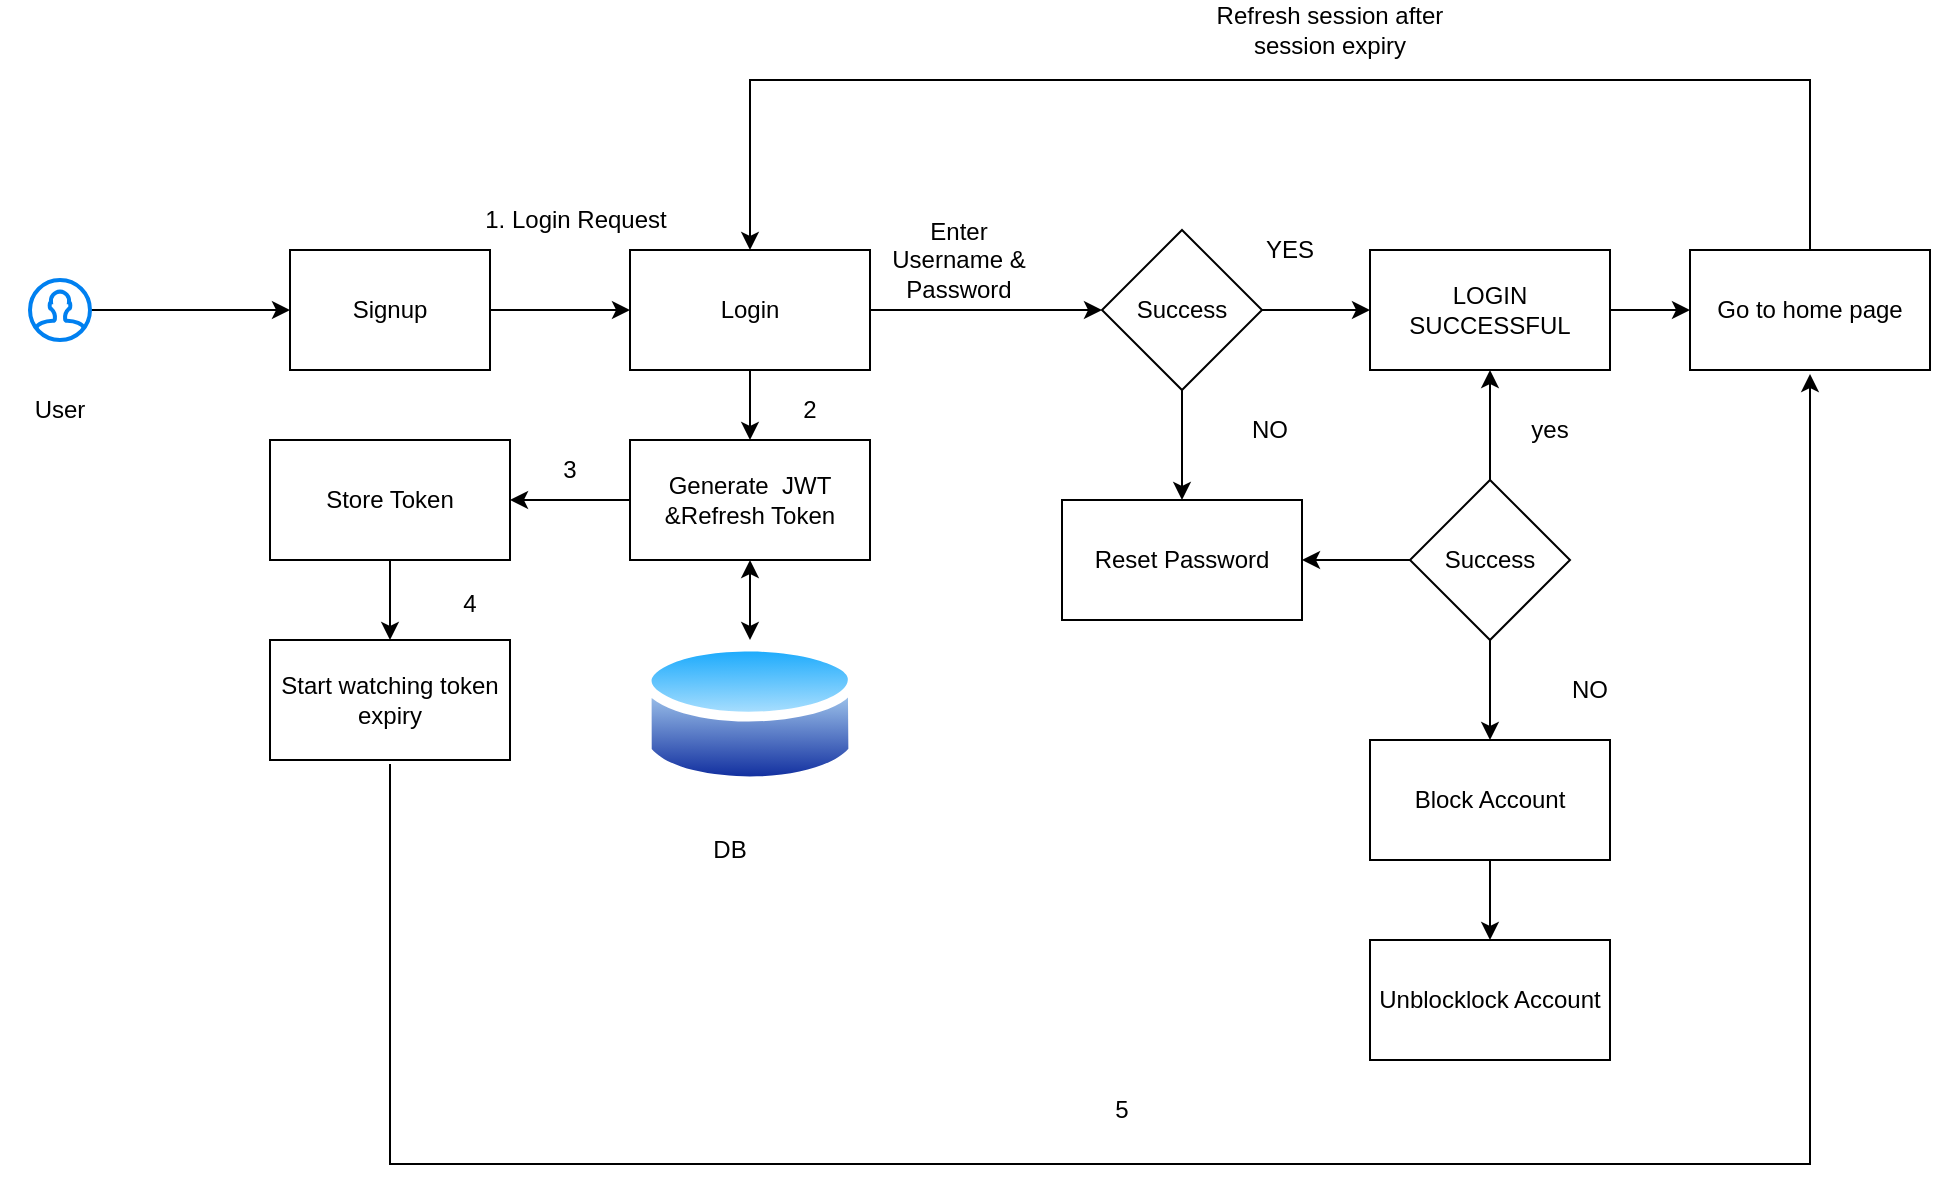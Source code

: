 <mxfile version="21.1.7" type="device">
  <diagram name="Page-1" id="NDYONwDMIxpKDh5oLDkM">
    <mxGraphModel dx="1434" dy="1224" grid="1" gridSize="10" guides="1" tooltips="1" connect="1" arrows="1" fold="1" page="1" pageScale="1" pageWidth="1018" pageHeight="497" math="0" shadow="0">
      <root>
        <mxCell id="0" />
        <mxCell id="1" parent="0" />
        <mxCell id="GUlrakmr7HsHgwpT0BMV-1" value="" style="edgeStyle=orthogonalEdgeStyle;rounded=0;orthogonalLoop=1;jettySize=auto;html=1;" edge="1" parent="1" source="GUlrakmr7HsHgwpT0BMV-2" target="GUlrakmr7HsHgwpT0BMV-7">
          <mxGeometry relative="1" as="geometry" />
        </mxCell>
        <mxCell id="GUlrakmr7HsHgwpT0BMV-2" value="Signup" style="rounded=0;whiteSpace=wrap;html=1;" vertex="1" parent="1">
          <mxGeometry x="180" y="25" width="100" height="60" as="geometry" />
        </mxCell>
        <mxCell id="GUlrakmr7HsHgwpT0BMV-3" value="" style="edgeStyle=orthogonalEdgeStyle;rounded=0;orthogonalLoop=1;jettySize=auto;html=1;" edge="1" parent="1" source="GUlrakmr7HsHgwpT0BMV-4" target="GUlrakmr7HsHgwpT0BMV-2">
          <mxGeometry relative="1" as="geometry" />
        </mxCell>
        <mxCell id="GUlrakmr7HsHgwpT0BMV-4" value="" style="html=1;verticalLabelPosition=bottom;align=center;labelBackgroundColor=#ffffff;verticalAlign=top;strokeWidth=2;strokeColor=#0080F0;shadow=0;dashed=0;shape=mxgraph.ios7.icons.user;" vertex="1" parent="1">
          <mxGeometry x="50" y="40" width="30" height="30" as="geometry" />
        </mxCell>
        <mxCell id="GUlrakmr7HsHgwpT0BMV-5" value="User" style="text;html=1;strokeColor=none;fillColor=none;align=center;verticalAlign=middle;whiteSpace=wrap;rounded=0;" vertex="1" parent="1">
          <mxGeometry x="35" y="90" width="60" height="30" as="geometry" />
        </mxCell>
        <mxCell id="GUlrakmr7HsHgwpT0BMV-6" value="" style="edgeStyle=orthogonalEdgeStyle;rounded=0;orthogonalLoop=1;jettySize=auto;html=1;" edge="1" parent="1" source="GUlrakmr7HsHgwpT0BMV-7" target="GUlrakmr7HsHgwpT0BMV-10">
          <mxGeometry relative="1" as="geometry" />
        </mxCell>
        <mxCell id="GUlrakmr7HsHgwpT0BMV-34" value="" style="edgeStyle=orthogonalEdgeStyle;rounded=0;orthogonalLoop=1;jettySize=auto;html=1;" edge="1" parent="1" source="GUlrakmr7HsHgwpT0BMV-7" target="GUlrakmr7HsHgwpT0BMV-33">
          <mxGeometry relative="1" as="geometry" />
        </mxCell>
        <mxCell id="GUlrakmr7HsHgwpT0BMV-7" value="Login" style="rounded=0;whiteSpace=wrap;html=1;" vertex="1" parent="1">
          <mxGeometry x="350" y="25" width="120" height="60" as="geometry" />
        </mxCell>
        <mxCell id="GUlrakmr7HsHgwpT0BMV-8" value="" style="edgeStyle=orthogonalEdgeStyle;rounded=0;orthogonalLoop=1;jettySize=auto;html=1;" edge="1" parent="1" source="GUlrakmr7HsHgwpT0BMV-10" target="GUlrakmr7HsHgwpT0BMV-13">
          <mxGeometry relative="1" as="geometry" />
        </mxCell>
        <mxCell id="GUlrakmr7HsHgwpT0BMV-9" value="" style="edgeStyle=orthogonalEdgeStyle;rounded=0;orthogonalLoop=1;jettySize=auto;html=1;" edge="1" parent="1" source="GUlrakmr7HsHgwpT0BMV-10" target="GUlrakmr7HsHgwpT0BMV-15">
          <mxGeometry relative="1" as="geometry" />
        </mxCell>
        <mxCell id="GUlrakmr7HsHgwpT0BMV-10" value="Success" style="rhombus;whiteSpace=wrap;html=1;" vertex="1" parent="1">
          <mxGeometry x="586" y="15" width="80" height="80" as="geometry" />
        </mxCell>
        <mxCell id="GUlrakmr7HsHgwpT0BMV-11" value="Enter Username &amp;amp; Password" style="text;html=1;strokeColor=none;fillColor=none;align=center;verticalAlign=middle;whiteSpace=wrap;rounded=0;" vertex="1" parent="1">
          <mxGeometry x="479" y="15" width="71" height="30" as="geometry" />
        </mxCell>
        <mxCell id="GUlrakmr7HsHgwpT0BMV-12" value="" style="edgeStyle=orthogonalEdgeStyle;rounded=0;orthogonalLoop=1;jettySize=auto;html=1;" edge="1" parent="1" source="GUlrakmr7HsHgwpT0BMV-13" target="GUlrakmr7HsHgwpT0BMV-26">
          <mxGeometry relative="1" as="geometry" />
        </mxCell>
        <mxCell id="GUlrakmr7HsHgwpT0BMV-13" value="LOGIN SUCCESSFUL" style="rounded=0;whiteSpace=wrap;html=1;" vertex="1" parent="1">
          <mxGeometry x="720" y="25" width="120" height="60" as="geometry" />
        </mxCell>
        <mxCell id="GUlrakmr7HsHgwpT0BMV-14" value="YES" style="text;html=1;strokeColor=none;fillColor=none;align=center;verticalAlign=middle;whiteSpace=wrap;rounded=0;" vertex="1" parent="1">
          <mxGeometry x="650" y="10" width="60" height="30" as="geometry" />
        </mxCell>
        <mxCell id="GUlrakmr7HsHgwpT0BMV-15" value="Reset Password" style="rounded=0;whiteSpace=wrap;html=1;" vertex="1" parent="1">
          <mxGeometry x="566" y="150" width="120" height="60" as="geometry" />
        </mxCell>
        <mxCell id="GUlrakmr7HsHgwpT0BMV-16" value="NO" style="text;html=1;strokeColor=none;fillColor=none;align=center;verticalAlign=middle;whiteSpace=wrap;rounded=0;" vertex="1" parent="1">
          <mxGeometry x="640" y="100" width="60" height="30" as="geometry" />
        </mxCell>
        <mxCell id="GUlrakmr7HsHgwpT0BMV-17" value="" style="edgeStyle=orthogonalEdgeStyle;rounded=0;orthogonalLoop=1;jettySize=auto;html=1;" edge="1" parent="1" source="GUlrakmr7HsHgwpT0BMV-20" target="GUlrakmr7HsHgwpT0BMV-13">
          <mxGeometry relative="1" as="geometry" />
        </mxCell>
        <mxCell id="GUlrakmr7HsHgwpT0BMV-18" value="" style="edgeStyle=orthogonalEdgeStyle;rounded=0;orthogonalLoop=1;jettySize=auto;html=1;" edge="1" parent="1" source="GUlrakmr7HsHgwpT0BMV-20" target="GUlrakmr7HsHgwpT0BMV-15">
          <mxGeometry relative="1" as="geometry" />
        </mxCell>
        <mxCell id="GUlrakmr7HsHgwpT0BMV-19" value="" style="edgeStyle=orthogonalEdgeStyle;rounded=0;orthogonalLoop=1;jettySize=auto;html=1;" edge="1" parent="1" source="GUlrakmr7HsHgwpT0BMV-20" target="GUlrakmr7HsHgwpT0BMV-23">
          <mxGeometry relative="1" as="geometry" />
        </mxCell>
        <mxCell id="GUlrakmr7HsHgwpT0BMV-20" value="Success" style="rhombus;whiteSpace=wrap;html=1;" vertex="1" parent="1">
          <mxGeometry x="740" y="140" width="80" height="80" as="geometry" />
        </mxCell>
        <mxCell id="GUlrakmr7HsHgwpT0BMV-21" value="yes" style="text;html=1;strokeColor=none;fillColor=none;align=center;verticalAlign=middle;whiteSpace=wrap;rounded=0;" vertex="1" parent="1">
          <mxGeometry x="780" y="100" width="60" height="30" as="geometry" />
        </mxCell>
        <mxCell id="GUlrakmr7HsHgwpT0BMV-22" value="" style="edgeStyle=orthogonalEdgeStyle;rounded=0;orthogonalLoop=1;jettySize=auto;html=1;" edge="1" parent="1" source="GUlrakmr7HsHgwpT0BMV-23" target="GUlrakmr7HsHgwpT0BMV-25">
          <mxGeometry relative="1" as="geometry" />
        </mxCell>
        <mxCell id="GUlrakmr7HsHgwpT0BMV-23" value="Block Account" style="rounded=0;whiteSpace=wrap;html=1;" vertex="1" parent="1">
          <mxGeometry x="720" y="270" width="120" height="60" as="geometry" />
        </mxCell>
        <mxCell id="GUlrakmr7HsHgwpT0BMV-24" value="NO" style="text;html=1;strokeColor=none;fillColor=none;align=center;verticalAlign=middle;whiteSpace=wrap;rounded=0;" vertex="1" parent="1">
          <mxGeometry x="800" y="230" width="60" height="30" as="geometry" />
        </mxCell>
        <mxCell id="GUlrakmr7HsHgwpT0BMV-25" value="Unblocklock Account" style="rounded=0;whiteSpace=wrap;html=1;" vertex="1" parent="1">
          <mxGeometry x="720" y="370" width="120" height="60" as="geometry" />
        </mxCell>
        <mxCell id="GUlrakmr7HsHgwpT0BMV-26" value="Go to home page" style="rounded=0;whiteSpace=wrap;html=1;" vertex="1" parent="1">
          <mxGeometry x="880" y="25" width="120" height="60" as="geometry" />
        </mxCell>
        <mxCell id="GUlrakmr7HsHgwpT0BMV-27" value="" style="endArrow=classic;html=1;rounded=0;exitX=0.5;exitY=0;exitDx=0;exitDy=0;entryX=0.5;entryY=0;entryDx=0;entryDy=0;" edge="1" parent="1" source="GUlrakmr7HsHgwpT0BMV-26" target="GUlrakmr7HsHgwpT0BMV-7">
          <mxGeometry width="50" height="50" relative="1" as="geometry">
            <mxPoint x="570" y="320" as="sourcePoint" />
            <mxPoint x="420" y="-30" as="targetPoint" />
            <Array as="points">
              <mxPoint x="940" y="-60" />
              <mxPoint x="410" y="-60" />
            </Array>
          </mxGeometry>
        </mxCell>
        <mxCell id="GUlrakmr7HsHgwpT0BMV-28" value="Refresh session after session expiry" style="text;html=1;strokeColor=none;fillColor=none;align=center;verticalAlign=middle;whiteSpace=wrap;rounded=0;" vertex="1" parent="1">
          <mxGeometry x="640" y="-100" width="120" height="30" as="geometry" />
        </mxCell>
        <mxCell id="GUlrakmr7HsHgwpT0BMV-31" value="" style="image;aspect=fixed;perimeter=ellipsePerimeter;html=1;align=center;shadow=0;dashed=0;spacingTop=3;image=img/lib/active_directory/database.svg;" vertex="1" parent="1">
          <mxGeometry x="355.94" y="217" width="108.11" height="80" as="geometry" />
        </mxCell>
        <mxCell id="GUlrakmr7HsHgwpT0BMV-32" value="1. Login Request" style="text;html=1;strokeColor=none;fillColor=none;align=center;verticalAlign=middle;whiteSpace=wrap;rounded=0;" vertex="1" parent="1">
          <mxGeometry x="268" y="-5" width="110" height="30" as="geometry" />
        </mxCell>
        <mxCell id="GUlrakmr7HsHgwpT0BMV-40" value="" style="edgeStyle=orthogonalEdgeStyle;rounded=0;orthogonalLoop=1;jettySize=auto;html=1;" edge="1" parent="1" source="GUlrakmr7HsHgwpT0BMV-33" target="GUlrakmr7HsHgwpT0BMV-39">
          <mxGeometry relative="1" as="geometry" />
        </mxCell>
        <mxCell id="GUlrakmr7HsHgwpT0BMV-33" value="Generate&amp;nbsp; JWT &amp;amp;Refresh Token" style="rounded=0;whiteSpace=wrap;html=1;" vertex="1" parent="1">
          <mxGeometry x="350" y="120" width="120" height="60" as="geometry" />
        </mxCell>
        <mxCell id="GUlrakmr7HsHgwpT0BMV-36" value="" style="endArrow=classic;startArrow=classic;html=1;rounded=0;entryX=0.5;entryY=1;entryDx=0;entryDy=0;" edge="1" parent="1" target="GUlrakmr7HsHgwpT0BMV-33">
          <mxGeometry width="50" height="50" relative="1" as="geometry">
            <mxPoint x="410" y="220" as="sourcePoint" />
            <mxPoint x="520" y="200" as="targetPoint" />
          </mxGeometry>
        </mxCell>
        <mxCell id="GUlrakmr7HsHgwpT0BMV-37" value="DB" style="text;html=1;strokeColor=none;fillColor=none;align=center;verticalAlign=middle;whiteSpace=wrap;rounded=0;" vertex="1" parent="1">
          <mxGeometry x="370" y="310" width="60" height="30" as="geometry" />
        </mxCell>
        <mxCell id="GUlrakmr7HsHgwpT0BMV-38" value="2" style="text;html=1;strokeColor=none;fillColor=none;align=center;verticalAlign=middle;whiteSpace=wrap;rounded=0;" vertex="1" parent="1">
          <mxGeometry x="410" y="90" width="60" height="30" as="geometry" />
        </mxCell>
        <mxCell id="GUlrakmr7HsHgwpT0BMV-42" value="" style="edgeStyle=orthogonalEdgeStyle;rounded=0;orthogonalLoop=1;jettySize=auto;html=1;" edge="1" parent="1" source="GUlrakmr7HsHgwpT0BMV-39" target="GUlrakmr7HsHgwpT0BMV-41">
          <mxGeometry relative="1" as="geometry" />
        </mxCell>
        <mxCell id="GUlrakmr7HsHgwpT0BMV-39" value="Store Token" style="rounded=0;whiteSpace=wrap;html=1;" vertex="1" parent="1">
          <mxGeometry x="170" y="120" width="120" height="60" as="geometry" />
        </mxCell>
        <mxCell id="GUlrakmr7HsHgwpT0BMV-41" value="Start watching token expiry" style="rounded=0;whiteSpace=wrap;html=1;" vertex="1" parent="1">
          <mxGeometry x="170" y="220" width="120" height="60" as="geometry" />
        </mxCell>
        <mxCell id="GUlrakmr7HsHgwpT0BMV-43" value="3" style="text;html=1;strokeColor=none;fillColor=none;align=center;verticalAlign=middle;whiteSpace=wrap;rounded=0;" vertex="1" parent="1">
          <mxGeometry x="290" y="120" width="60" height="30" as="geometry" />
        </mxCell>
        <mxCell id="GUlrakmr7HsHgwpT0BMV-44" value="4" style="text;html=1;strokeColor=none;fillColor=none;align=center;verticalAlign=middle;whiteSpace=wrap;rounded=0;" vertex="1" parent="1">
          <mxGeometry x="240" y="187" width="60" height="30" as="geometry" />
        </mxCell>
        <mxCell id="GUlrakmr7HsHgwpT0BMV-47" value="" style="endArrow=classic;html=1;rounded=0;exitX=0.5;exitY=1;exitDx=0;exitDy=0;entryX=0.5;entryY=1;entryDx=0;entryDy=0;jumpStyle=arc;" edge="1" parent="1">
          <mxGeometry width="50" height="50" relative="1" as="geometry">
            <mxPoint x="230" y="282" as="sourcePoint" />
            <mxPoint x="940" y="87" as="targetPoint" />
            <Array as="points">
              <mxPoint x="230" y="482" />
              <mxPoint x="940" y="482" />
            </Array>
          </mxGeometry>
        </mxCell>
        <mxCell id="GUlrakmr7HsHgwpT0BMV-48" value="5" style="text;html=1;strokeColor=none;fillColor=none;align=center;verticalAlign=middle;whiteSpace=wrap;rounded=0;" vertex="1" parent="1">
          <mxGeometry x="566" y="440" width="60" height="30" as="geometry" />
        </mxCell>
      </root>
    </mxGraphModel>
  </diagram>
</mxfile>
